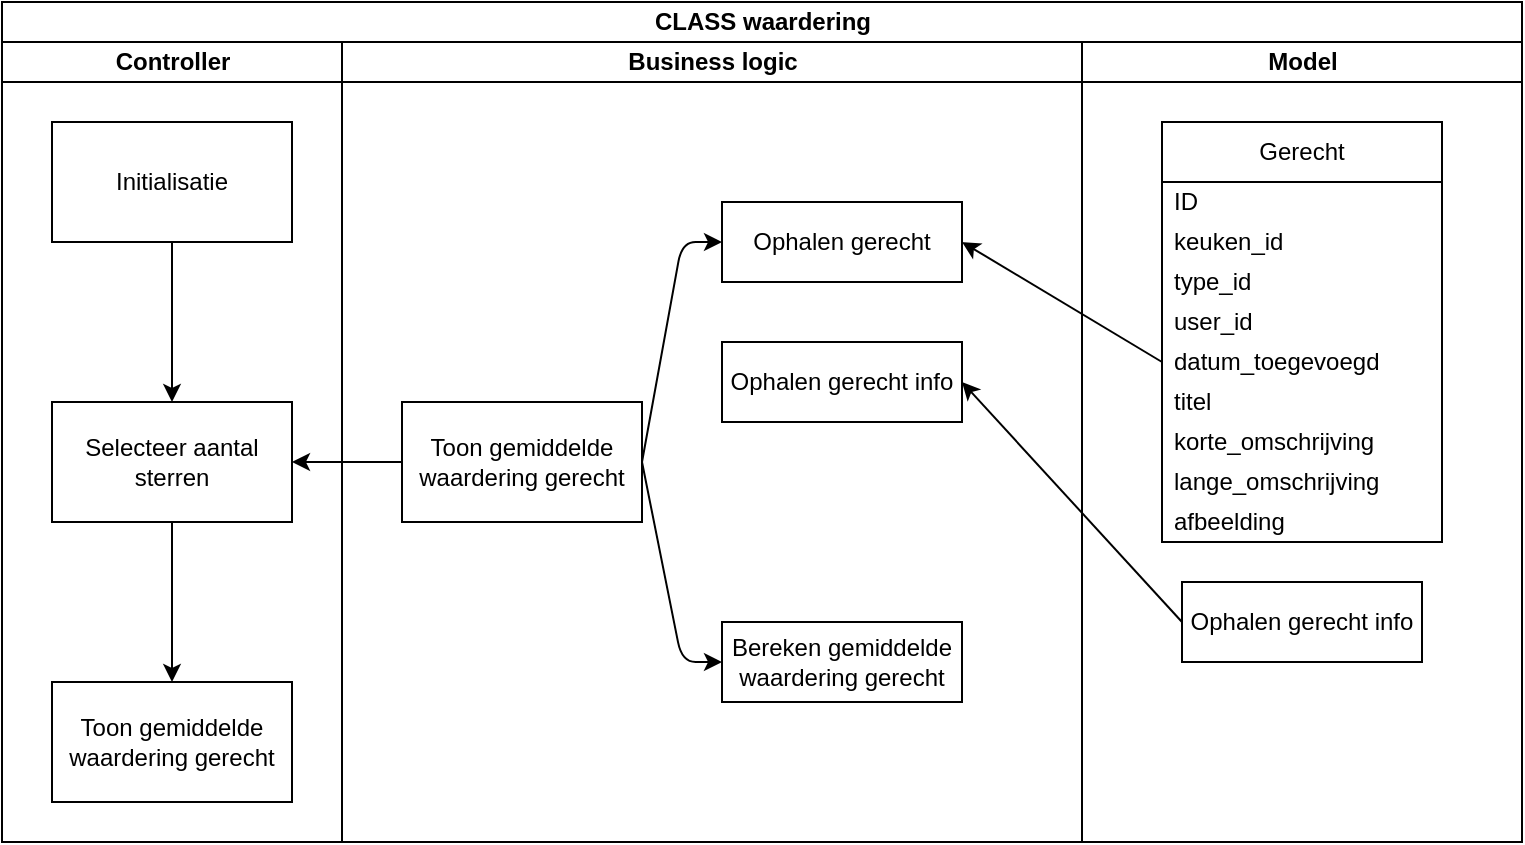 <mxfile>
    <diagram id="aoJFlhiT9v5UUWFUHp0e" name="Page-1">
        <mxGraphModel dx="1078" dy="779" grid="1" gridSize="10" guides="1" tooltips="1" connect="1" arrows="1" fold="1" page="1" pageScale="1" pageWidth="850" pageHeight="1100" math="0" shadow="0">
            <root>
                <mxCell id="0"/>
                <mxCell id="1" parent="0"/>
                <mxCell id="2" value="CLASS waardering" style="swimlane;childLayout=stackLayout;resizeParent=1;resizeParentMax=0;startSize=20;html=1;" vertex="1" parent="1">
                    <mxGeometry x="60" y="120" width="760" height="420" as="geometry"/>
                </mxCell>
                <mxCell id="3" value="Controller" style="swimlane;startSize=20;html=1;" vertex="1" parent="2">
                    <mxGeometry y="20" width="170" height="400" as="geometry"/>
                </mxCell>
                <mxCell id="4" style="edgeStyle=none;html=1;exitX=0.5;exitY=1;exitDx=0;exitDy=0;entryX=0.5;entryY=0;entryDx=0;entryDy=0;" edge="1" parent="3" source="5" target="7">
                    <mxGeometry relative="1" as="geometry"/>
                </mxCell>
                <mxCell id="5" value="Initialisatie" style="rounded=0;whiteSpace=wrap;html=1;" vertex="1" parent="3">
                    <mxGeometry x="25" y="40" width="120" height="60" as="geometry"/>
                </mxCell>
                <mxCell id="6" style="edgeStyle=none;html=1;exitX=0.5;exitY=1;exitDx=0;exitDy=0;" edge="1" parent="3" source="7" target="8">
                    <mxGeometry relative="1" as="geometry"/>
                </mxCell>
                <mxCell id="7" value="Selecteer aantal sterren" style="rounded=0;whiteSpace=wrap;html=1;" vertex="1" parent="3">
                    <mxGeometry x="25" y="180" width="120" height="60" as="geometry"/>
                </mxCell>
                <mxCell id="8" value="Toon gemiddelde waardering gerecht" style="rounded=0;whiteSpace=wrap;html=1;" vertex="1" parent="3">
                    <mxGeometry x="25" y="320" width="120" height="60" as="geometry"/>
                </mxCell>
                <mxCell id="9" style="edgeStyle=none;html=1;exitX=0;exitY=0.5;exitDx=0;exitDy=0;entryX=1;entryY=0.5;entryDx=0;entryDy=0;" edge="1" parent="2" source="13" target="7">
                    <mxGeometry relative="1" as="geometry"/>
                </mxCell>
                <mxCell id="10" value="Business logic" style="swimlane;startSize=20;html=1;" vertex="1" parent="2">
                    <mxGeometry x="170" y="20" width="370" height="400" as="geometry"/>
                </mxCell>
                <mxCell id="11" style="edgeStyle=none;html=1;exitX=1;exitY=0.5;exitDx=0;exitDy=0;entryX=0;entryY=0.5;entryDx=0;entryDy=0;" edge="1" parent="10" source="13" target="26">
                    <mxGeometry relative="1" as="geometry">
                        <Array as="points">
                            <mxPoint x="170" y="100"/>
                        </Array>
                    </mxGeometry>
                </mxCell>
                <mxCell id="12" style="edgeStyle=none;html=1;exitX=1;exitY=0.5;exitDx=0;exitDy=0;entryX=0;entryY=0.5;entryDx=0;entryDy=0;" edge="1" parent="10" source="13" target="15">
                    <mxGeometry relative="1" as="geometry">
                        <Array as="points">
                            <mxPoint x="170" y="310"/>
                        </Array>
                    </mxGeometry>
                </mxCell>
                <mxCell id="13" value="Toon gemiddelde waardering gerecht" style="rounded=0;whiteSpace=wrap;html=1;" vertex="1" parent="10">
                    <mxGeometry x="30" y="180" width="120" height="60" as="geometry"/>
                </mxCell>
                <mxCell id="14" value="Ophalen gerecht info" style="rounded=0;whiteSpace=wrap;html=1;" vertex="1" parent="10">
                    <mxGeometry x="190" y="150" width="120" height="40" as="geometry"/>
                </mxCell>
                <mxCell id="15" value="Bereken gemiddelde waardering gerecht" style="rounded=0;whiteSpace=wrap;html=1;" vertex="1" parent="10">
                    <mxGeometry x="190" y="290" width="120" height="40" as="geometry"/>
                </mxCell>
                <mxCell id="26" value="Ophalen gerecht" style="rounded=0;whiteSpace=wrap;html=1;" vertex="1" parent="10">
                    <mxGeometry x="190" y="80" width="120" height="40" as="geometry"/>
                </mxCell>
                <mxCell id="16" value="Model" style="swimlane;startSize=20;html=1;" vertex="1" parent="2">
                    <mxGeometry x="540" y="20" width="220" height="400" as="geometry"/>
                </mxCell>
                <mxCell id="28" value="Gerecht" style="swimlane;fontStyle=0;childLayout=stackLayout;horizontal=1;startSize=30;horizontalStack=0;resizeParent=1;resizeParentMax=0;resizeLast=0;collapsible=1;marginBottom=0;whiteSpace=wrap;html=1;" vertex="1" parent="16">
                    <mxGeometry x="40.0" y="40" width="140" height="210" as="geometry"/>
                </mxCell>
                <mxCell id="29" value="ID" style="text;strokeColor=none;fillColor=none;align=left;verticalAlign=middle;spacingLeft=4;spacingRight=4;overflow=hidden;points=[[0,0.5],[1,0.5]];portConstraint=eastwest;rotatable=0;whiteSpace=wrap;html=1;" vertex="1" parent="28">
                    <mxGeometry y="30" width="140" height="20" as="geometry"/>
                </mxCell>
                <mxCell id="30" value="keuken_id" style="text;strokeColor=none;fillColor=none;align=left;verticalAlign=middle;spacingLeft=4;spacingRight=4;overflow=hidden;points=[[0,0.5],[1,0.5]];portConstraint=eastwest;rotatable=0;whiteSpace=wrap;html=1;" vertex="1" parent="28">
                    <mxGeometry y="50" width="140" height="20" as="geometry"/>
                </mxCell>
                <mxCell id="31" value="type_id" style="text;strokeColor=none;fillColor=none;align=left;verticalAlign=middle;spacingLeft=4;spacingRight=4;overflow=hidden;points=[[0,0.5],[1,0.5]];portConstraint=eastwest;rotatable=0;whiteSpace=wrap;html=1;" vertex="1" parent="28">
                    <mxGeometry y="70" width="140" height="20" as="geometry"/>
                </mxCell>
                <mxCell id="32" value="user_id" style="text;strokeColor=none;fillColor=none;align=left;verticalAlign=middle;spacingLeft=4;spacingRight=4;overflow=hidden;points=[[0,0.5],[1,0.5]];portConstraint=eastwest;rotatable=0;whiteSpace=wrap;html=1;" vertex="1" parent="28">
                    <mxGeometry y="90" width="140" height="20" as="geometry"/>
                </mxCell>
                <mxCell id="33" value="datum_toegevoegd" style="text;strokeColor=none;fillColor=none;align=left;verticalAlign=middle;spacingLeft=4;spacingRight=4;overflow=hidden;points=[[0,0.5],[1,0.5]];portConstraint=eastwest;rotatable=0;whiteSpace=wrap;html=1;" vertex="1" parent="28">
                    <mxGeometry y="110" width="140" height="20" as="geometry"/>
                </mxCell>
                <mxCell id="34" value="titel" style="text;strokeColor=none;fillColor=none;align=left;verticalAlign=middle;spacingLeft=4;spacingRight=4;overflow=hidden;points=[[0,0.5],[1,0.5]];portConstraint=eastwest;rotatable=0;whiteSpace=wrap;html=1;" vertex="1" parent="28">
                    <mxGeometry y="130" width="140" height="20" as="geometry"/>
                </mxCell>
                <mxCell id="35" value="korte_omschrijving" style="text;strokeColor=none;fillColor=none;align=left;verticalAlign=middle;spacingLeft=4;spacingRight=4;overflow=hidden;points=[[0,0.5],[1,0.5]];portConstraint=eastwest;rotatable=0;whiteSpace=wrap;html=1;" vertex="1" parent="28">
                    <mxGeometry y="150" width="140" height="20" as="geometry"/>
                </mxCell>
                <mxCell id="36" value="lange_omschrijving" style="text;strokeColor=none;fillColor=none;align=left;verticalAlign=middle;spacingLeft=4;spacingRight=4;overflow=hidden;points=[[0,0.5],[1,0.5]];portConstraint=eastwest;rotatable=0;whiteSpace=wrap;html=1;" vertex="1" parent="28">
                    <mxGeometry y="170" width="140" height="20" as="geometry"/>
                </mxCell>
                <mxCell id="37" value="afbeelding" style="text;strokeColor=none;fillColor=none;align=left;verticalAlign=middle;spacingLeft=4;spacingRight=4;overflow=hidden;points=[[0,0.5],[1,0.5]];portConstraint=eastwest;rotatable=0;whiteSpace=wrap;html=1;" vertex="1" parent="28">
                    <mxGeometry y="190" width="140" height="20" as="geometry"/>
                </mxCell>
                <mxCell id="39" value="Ophalen gerecht info" style="rounded=0;whiteSpace=wrap;html=1;" vertex="1" parent="16">
                    <mxGeometry x="50" y="270" width="120" height="40" as="geometry"/>
                </mxCell>
                <mxCell id="38" style="edgeStyle=none;html=1;exitX=0;exitY=0.5;exitDx=0;exitDy=0;entryX=1;entryY=0.5;entryDx=0;entryDy=0;" edge="1" parent="2" source="33" target="26">
                    <mxGeometry relative="1" as="geometry"/>
                </mxCell>
                <mxCell id="40" style="edgeStyle=none;html=1;exitX=0;exitY=0.5;exitDx=0;exitDy=0;entryX=1;entryY=0.5;entryDx=0;entryDy=0;" edge="1" parent="2" source="39" target="14">
                    <mxGeometry relative="1" as="geometry"/>
                </mxCell>
            </root>
        </mxGraphModel>
    </diagram>
</mxfile>